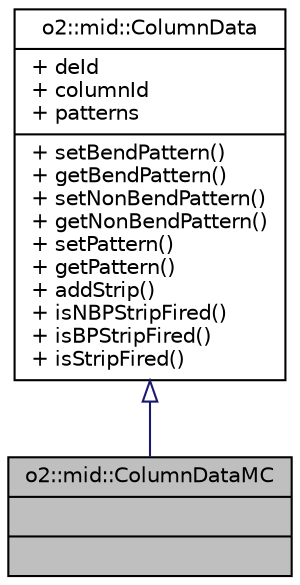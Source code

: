 digraph "o2::mid::ColumnDataMC"
{
 // INTERACTIVE_SVG=YES
  bgcolor="transparent";
  edge [fontname="Helvetica",fontsize="10",labelfontname="Helvetica",labelfontsize="10"];
  node [fontname="Helvetica",fontsize="10",shape=record];
  Node0 [label="{o2::mid::ColumnDataMC\n||}",height=0.2,width=0.4,color="black", fillcolor="grey75", style="filled", fontcolor="black"];
  Node1 -> Node0 [dir="back",color="midnightblue",fontsize="10",style="solid",arrowtail="onormal",fontname="Helvetica"];
  Node1 [label="{o2::mid::ColumnData\n|+ deId\l+ columnId\l+ patterns\l|+ setBendPattern()\l+ getBendPattern()\l+ setNonBendPattern()\l+ getNonBendPattern()\l+ setPattern()\l+ getPattern()\l+ addStrip()\l+ isNBPStripFired()\l+ isBPStripFired()\l+ isStripFired()\l}",height=0.2,width=0.4,color="black",URL="$da/d9c/structo2_1_1mid_1_1ColumnData.html",tooltip="Column data structure for MID. "];
}
